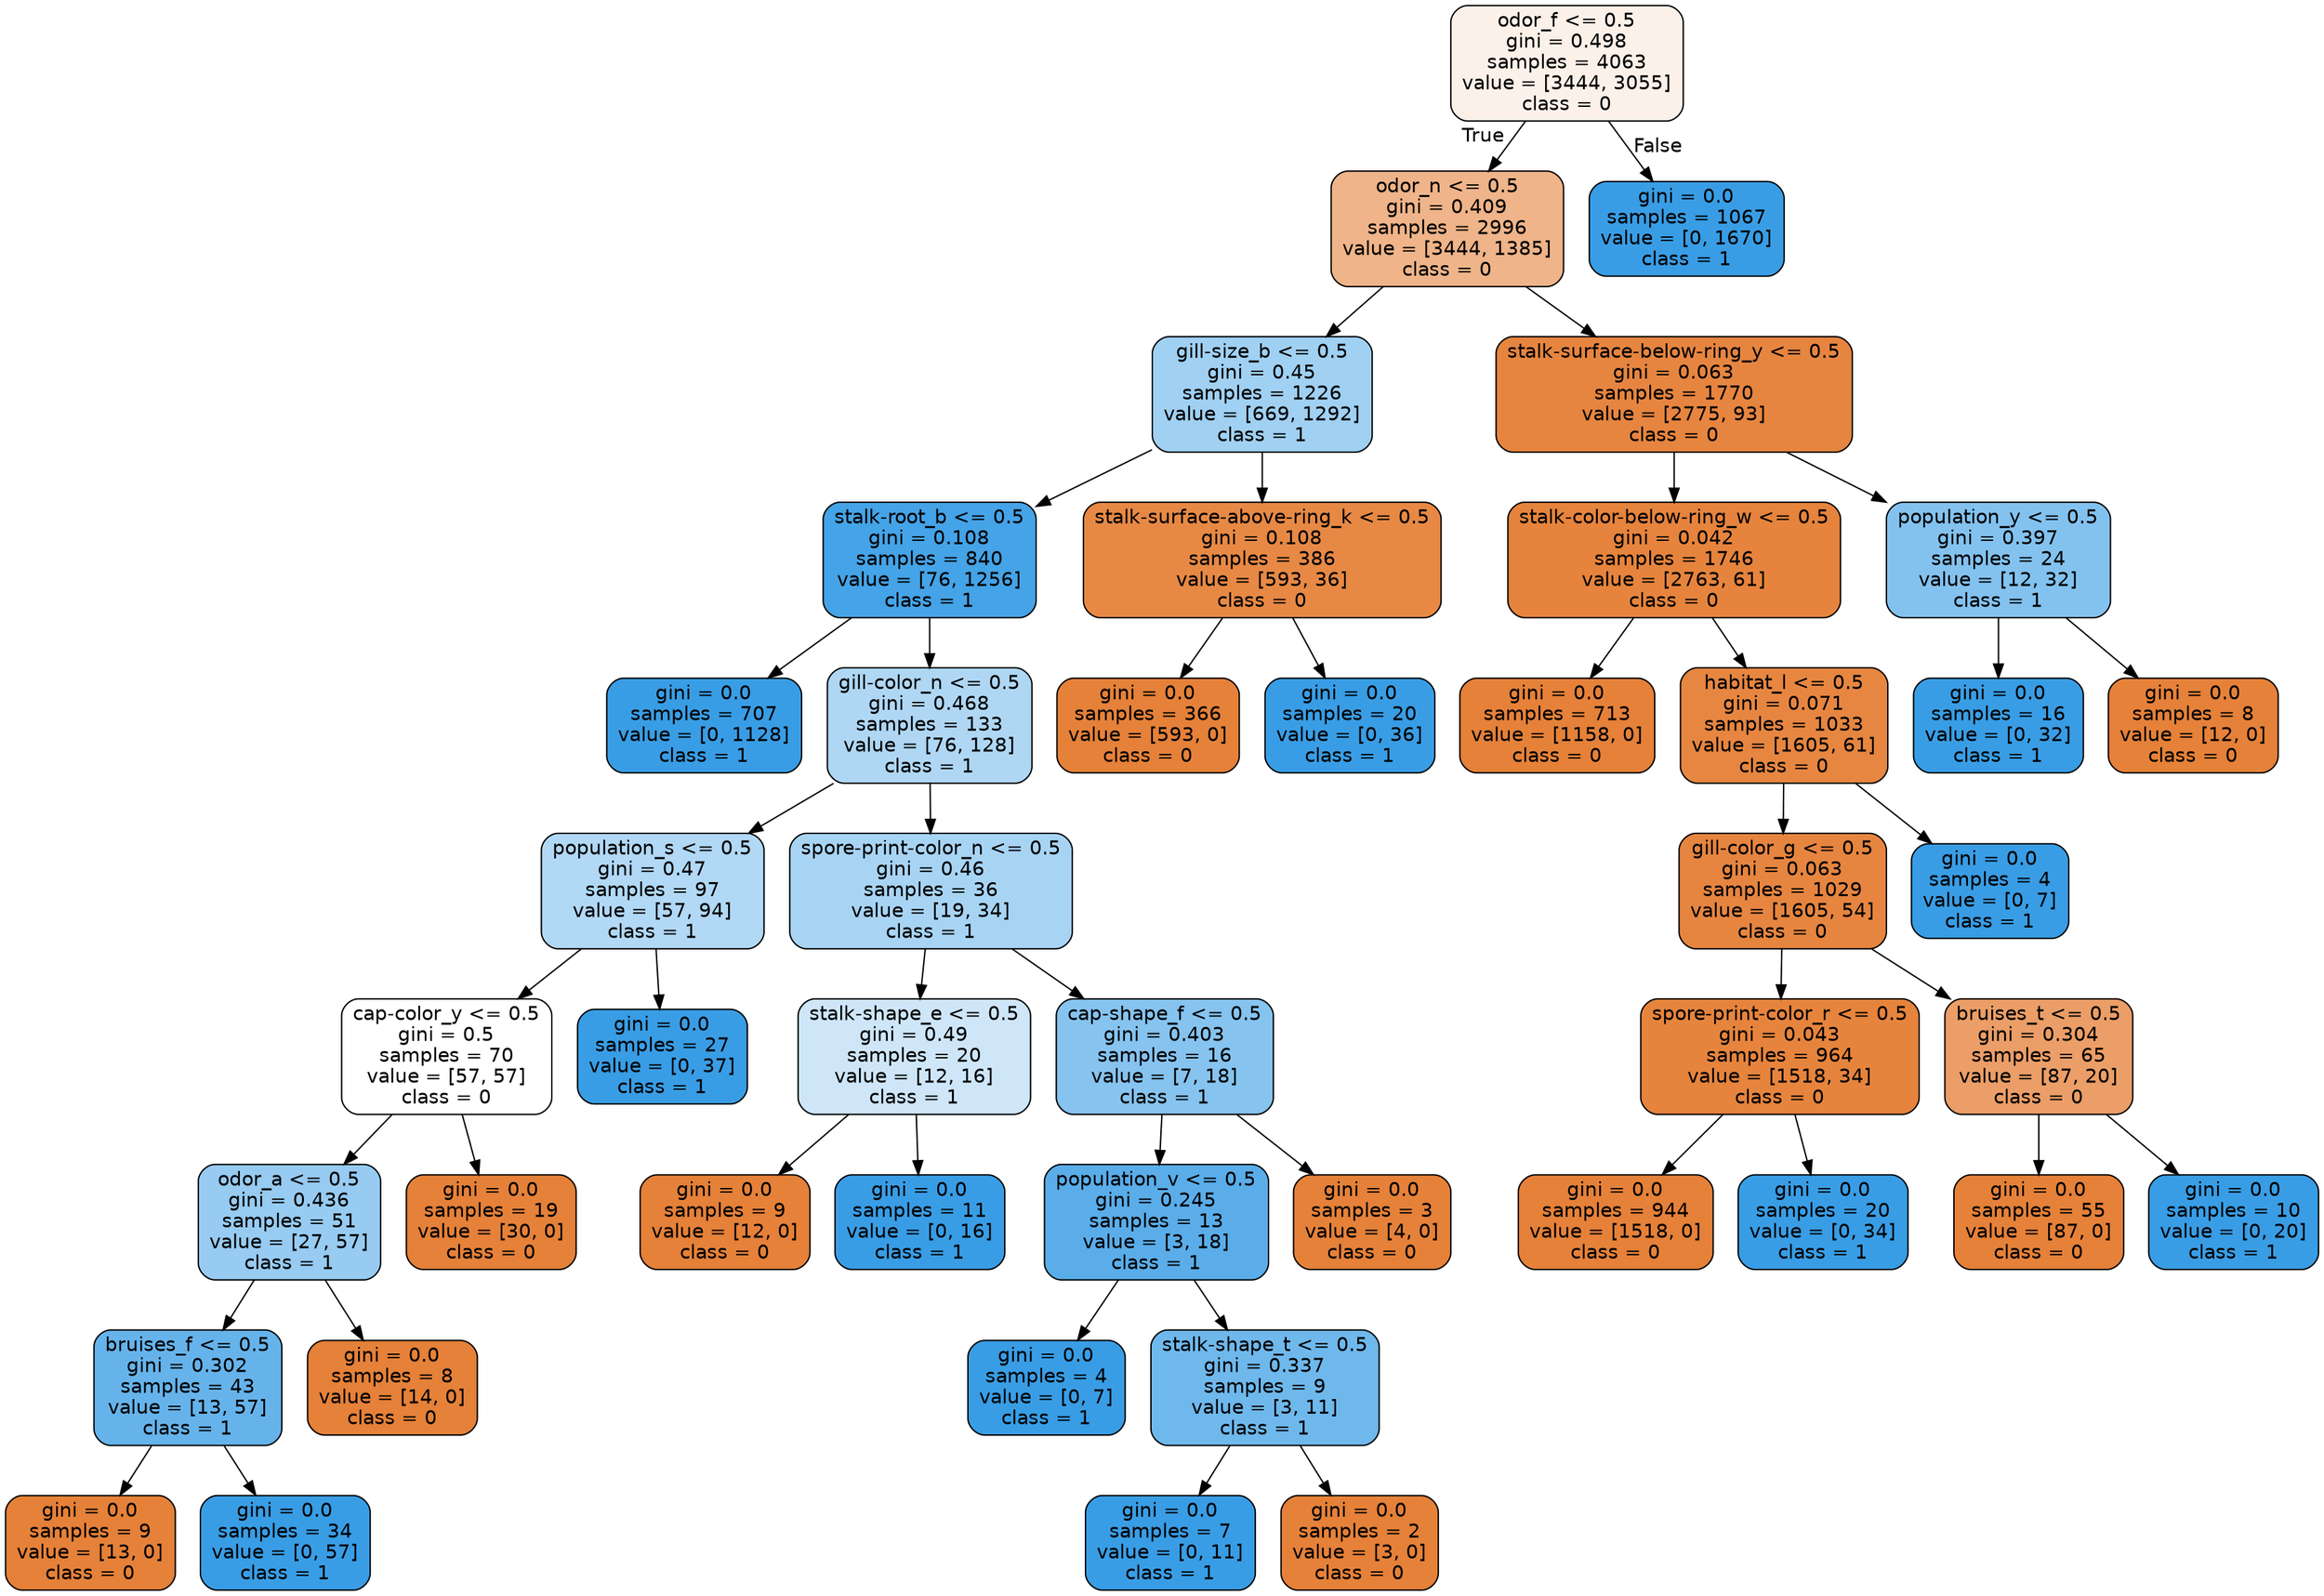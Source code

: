 digraph Tree {
node [shape=box, style="filled, rounded", color="black", fontname="helvetica"] ;
edge [fontname="helvetica"] ;
0 [label="odor_f <= 0.5\ngini = 0.498\nsamples = 4063\nvalue = [3444, 3055]\nclass = 0", fillcolor="#fcf1e9"] ;
1 [label="odor_n <= 0.5\ngini = 0.409\nsamples = 2996\nvalue = [3444, 1385]\nclass = 0", fillcolor="#efb489"] ;
0 -> 1 [labeldistance=2.5, labelangle=45, headlabel="True"] ;
2 [label="gill-size_b <= 0.5\ngini = 0.45\nsamples = 1226\nvalue = [669, 1292]\nclass = 1", fillcolor="#a0d0f2"] ;
1 -> 2 ;
3 [label="stalk-root_b <= 0.5\ngini = 0.108\nsamples = 840\nvalue = [76, 1256]\nclass = 1", fillcolor="#45a3e7"] ;
2 -> 3 ;
4 [label="gini = 0.0\nsamples = 707\nvalue = [0, 1128]\nclass = 1", fillcolor="#399de5"] ;
3 -> 4 ;
5 [label="gill-color_n <= 0.5\ngini = 0.468\nsamples = 133\nvalue = [76, 128]\nclass = 1", fillcolor="#afd7f4"] ;
3 -> 5 ;
6 [label="population_s <= 0.5\ngini = 0.47\nsamples = 97\nvalue = [57, 94]\nclass = 1", fillcolor="#b1d8f5"] ;
5 -> 6 ;
7 [label="cap-color_y <= 0.5\ngini = 0.5\nsamples = 70\nvalue = [57, 57]\nclass = 0", fillcolor="#ffffff"] ;
6 -> 7 ;
8 [label="odor_a <= 0.5\ngini = 0.436\nsamples = 51\nvalue = [27, 57]\nclass = 1", fillcolor="#97cbf1"] ;
7 -> 8 ;
9 [label="bruises_f <= 0.5\ngini = 0.302\nsamples = 43\nvalue = [13, 57]\nclass = 1", fillcolor="#66b3eb"] ;
8 -> 9 ;
10 [label="gini = 0.0\nsamples = 9\nvalue = [13, 0]\nclass = 0", fillcolor="#e58139"] ;
9 -> 10 ;
11 [label="gini = 0.0\nsamples = 34\nvalue = [0, 57]\nclass = 1", fillcolor="#399de5"] ;
9 -> 11 ;
12 [label="gini = 0.0\nsamples = 8\nvalue = [14, 0]\nclass = 0", fillcolor="#e58139"] ;
8 -> 12 ;
13 [label="gini = 0.0\nsamples = 19\nvalue = [30, 0]\nclass = 0", fillcolor="#e58139"] ;
7 -> 13 ;
14 [label="gini = 0.0\nsamples = 27\nvalue = [0, 37]\nclass = 1", fillcolor="#399de5"] ;
6 -> 14 ;
15 [label="spore-print-color_n <= 0.5\ngini = 0.46\nsamples = 36\nvalue = [19, 34]\nclass = 1", fillcolor="#a8d4f4"] ;
5 -> 15 ;
16 [label="stalk-shape_e <= 0.5\ngini = 0.49\nsamples = 20\nvalue = [12, 16]\nclass = 1", fillcolor="#cee6f8"] ;
15 -> 16 ;
17 [label="gini = 0.0\nsamples = 9\nvalue = [12, 0]\nclass = 0", fillcolor="#e58139"] ;
16 -> 17 ;
18 [label="gini = 0.0\nsamples = 11\nvalue = [0, 16]\nclass = 1", fillcolor="#399de5"] ;
16 -> 18 ;
19 [label="cap-shape_f <= 0.5\ngini = 0.403\nsamples = 16\nvalue = [7, 18]\nclass = 1", fillcolor="#86c3ef"] ;
15 -> 19 ;
20 [label="population_v <= 0.5\ngini = 0.245\nsamples = 13\nvalue = [3, 18]\nclass = 1", fillcolor="#5aade9"] ;
19 -> 20 ;
21 [label="gini = 0.0\nsamples = 4\nvalue = [0, 7]\nclass = 1", fillcolor="#399de5"] ;
20 -> 21 ;
22 [label="stalk-shape_t <= 0.5\ngini = 0.337\nsamples = 9\nvalue = [3, 11]\nclass = 1", fillcolor="#6fb8ec"] ;
20 -> 22 ;
23 [label="gini = 0.0\nsamples = 7\nvalue = [0, 11]\nclass = 1", fillcolor="#399de5"] ;
22 -> 23 ;
24 [label="gini = 0.0\nsamples = 2\nvalue = [3, 0]\nclass = 0", fillcolor="#e58139"] ;
22 -> 24 ;
25 [label="gini = 0.0\nsamples = 3\nvalue = [4, 0]\nclass = 0", fillcolor="#e58139"] ;
19 -> 25 ;
26 [label="stalk-surface-above-ring_k <= 0.5\ngini = 0.108\nsamples = 386\nvalue = [593, 36]\nclass = 0", fillcolor="#e78945"] ;
2 -> 26 ;
27 [label="gini = 0.0\nsamples = 366\nvalue = [593, 0]\nclass = 0", fillcolor="#e58139"] ;
26 -> 27 ;
28 [label="gini = 0.0\nsamples = 20\nvalue = [0, 36]\nclass = 1", fillcolor="#399de5"] ;
26 -> 28 ;
29 [label="stalk-surface-below-ring_y <= 0.5\ngini = 0.063\nsamples = 1770\nvalue = [2775, 93]\nclass = 0", fillcolor="#e68540"] ;
1 -> 29 ;
30 [label="stalk-color-below-ring_w <= 0.5\ngini = 0.042\nsamples = 1746\nvalue = [2763, 61]\nclass = 0", fillcolor="#e6843d"] ;
29 -> 30 ;
31 [label="gini = 0.0\nsamples = 713\nvalue = [1158, 0]\nclass = 0", fillcolor="#e58139"] ;
30 -> 31 ;
32 [label="habitat_l <= 0.5\ngini = 0.071\nsamples = 1033\nvalue = [1605, 61]\nclass = 0", fillcolor="#e68641"] ;
30 -> 32 ;
33 [label="gill-color_g <= 0.5\ngini = 0.063\nsamples = 1029\nvalue = [1605, 54]\nclass = 0", fillcolor="#e68540"] ;
32 -> 33 ;
34 [label="spore-print-color_r <= 0.5\ngini = 0.043\nsamples = 964\nvalue = [1518, 34]\nclass = 0", fillcolor="#e6843d"] ;
33 -> 34 ;
35 [label="gini = 0.0\nsamples = 944\nvalue = [1518, 0]\nclass = 0", fillcolor="#e58139"] ;
34 -> 35 ;
36 [label="gini = 0.0\nsamples = 20\nvalue = [0, 34]\nclass = 1", fillcolor="#399de5"] ;
34 -> 36 ;
37 [label="bruises_t <= 0.5\ngini = 0.304\nsamples = 65\nvalue = [87, 20]\nclass = 0", fillcolor="#eb9e67"] ;
33 -> 37 ;
38 [label="gini = 0.0\nsamples = 55\nvalue = [87, 0]\nclass = 0", fillcolor="#e58139"] ;
37 -> 38 ;
39 [label="gini = 0.0\nsamples = 10\nvalue = [0, 20]\nclass = 1", fillcolor="#399de5"] ;
37 -> 39 ;
40 [label="gini = 0.0\nsamples = 4\nvalue = [0, 7]\nclass = 1", fillcolor="#399de5"] ;
32 -> 40 ;
41 [label="population_y <= 0.5\ngini = 0.397\nsamples = 24\nvalue = [12, 32]\nclass = 1", fillcolor="#83c2ef"] ;
29 -> 41 ;
42 [label="gini = 0.0\nsamples = 16\nvalue = [0, 32]\nclass = 1", fillcolor="#399de5"] ;
41 -> 42 ;
43 [label="gini = 0.0\nsamples = 8\nvalue = [12, 0]\nclass = 0", fillcolor="#e58139"] ;
41 -> 43 ;
44 [label="gini = 0.0\nsamples = 1067\nvalue = [0, 1670]\nclass = 1", fillcolor="#399de5"] ;
0 -> 44 [labeldistance=2.5, labelangle=-45, headlabel="False"] ;
}
